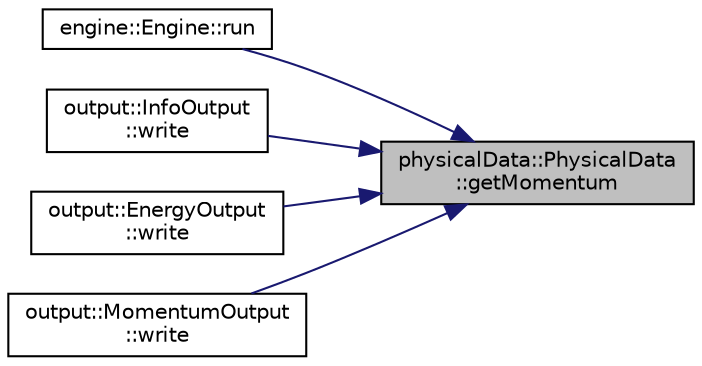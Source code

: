digraph "physicalData::PhysicalData::getMomentum"
{
 // LATEX_PDF_SIZE
  edge [fontname="Helvetica",fontsize="10",labelfontname="Helvetica",labelfontsize="10"];
  node [fontname="Helvetica",fontsize="10",shape=record];
  rankdir="RL";
  Node1 [label="physicalData::PhysicalData\l::getMomentum",height=0.2,width=0.4,color="black", fillcolor="grey75", style="filled", fontcolor="black",tooltip=" "];
  Node1 -> Node2 [dir="back",color="midnightblue",fontsize="10",style="solid",fontname="Helvetica"];
  Node2 [label="engine::Engine::run",height=0.2,width=0.4,color="black", fillcolor="white", style="filled",URL="$classengine_1_1Engine.html#a1a210cf30d6bd330b3649439ecd6d6cc",tooltip="Run the simulation for numberOfSteps steps."];
  Node1 -> Node3 [dir="back",color="midnightblue",fontsize="10",style="solid",fontname="Helvetica"];
  Node3 [label="output::InfoOutput\l::write",height=0.2,width=0.4,color="black", fillcolor="white", style="filled",URL="$classoutput_1_1InfoOutput.html#ab71d35dfe2edd77dadb667634023e831",tooltip="write info file"];
  Node1 -> Node4 [dir="back",color="midnightblue",fontsize="10",style="solid",fontname="Helvetica"];
  Node4 [label="output::EnergyOutput\l::write",height=0.2,width=0.4,color="black", fillcolor="white", style="filled",URL="$classoutput_1_1EnergyOutput.html#acb814606245152a99331c429e62da1b1",tooltip="Write the energy output."];
  Node1 -> Node5 [dir="back",color="midnightblue",fontsize="10",style="solid",fontname="Helvetica"];
  Node5 [label="output::MomentumOutput\l::write",height=0.2,width=0.4,color="black", fillcolor="white", style="filled",URL="$classoutput_1_1MomentumOutput.html#a5d688997023004576b798e81b12ac340",tooltip="Write the momentum output."];
}
